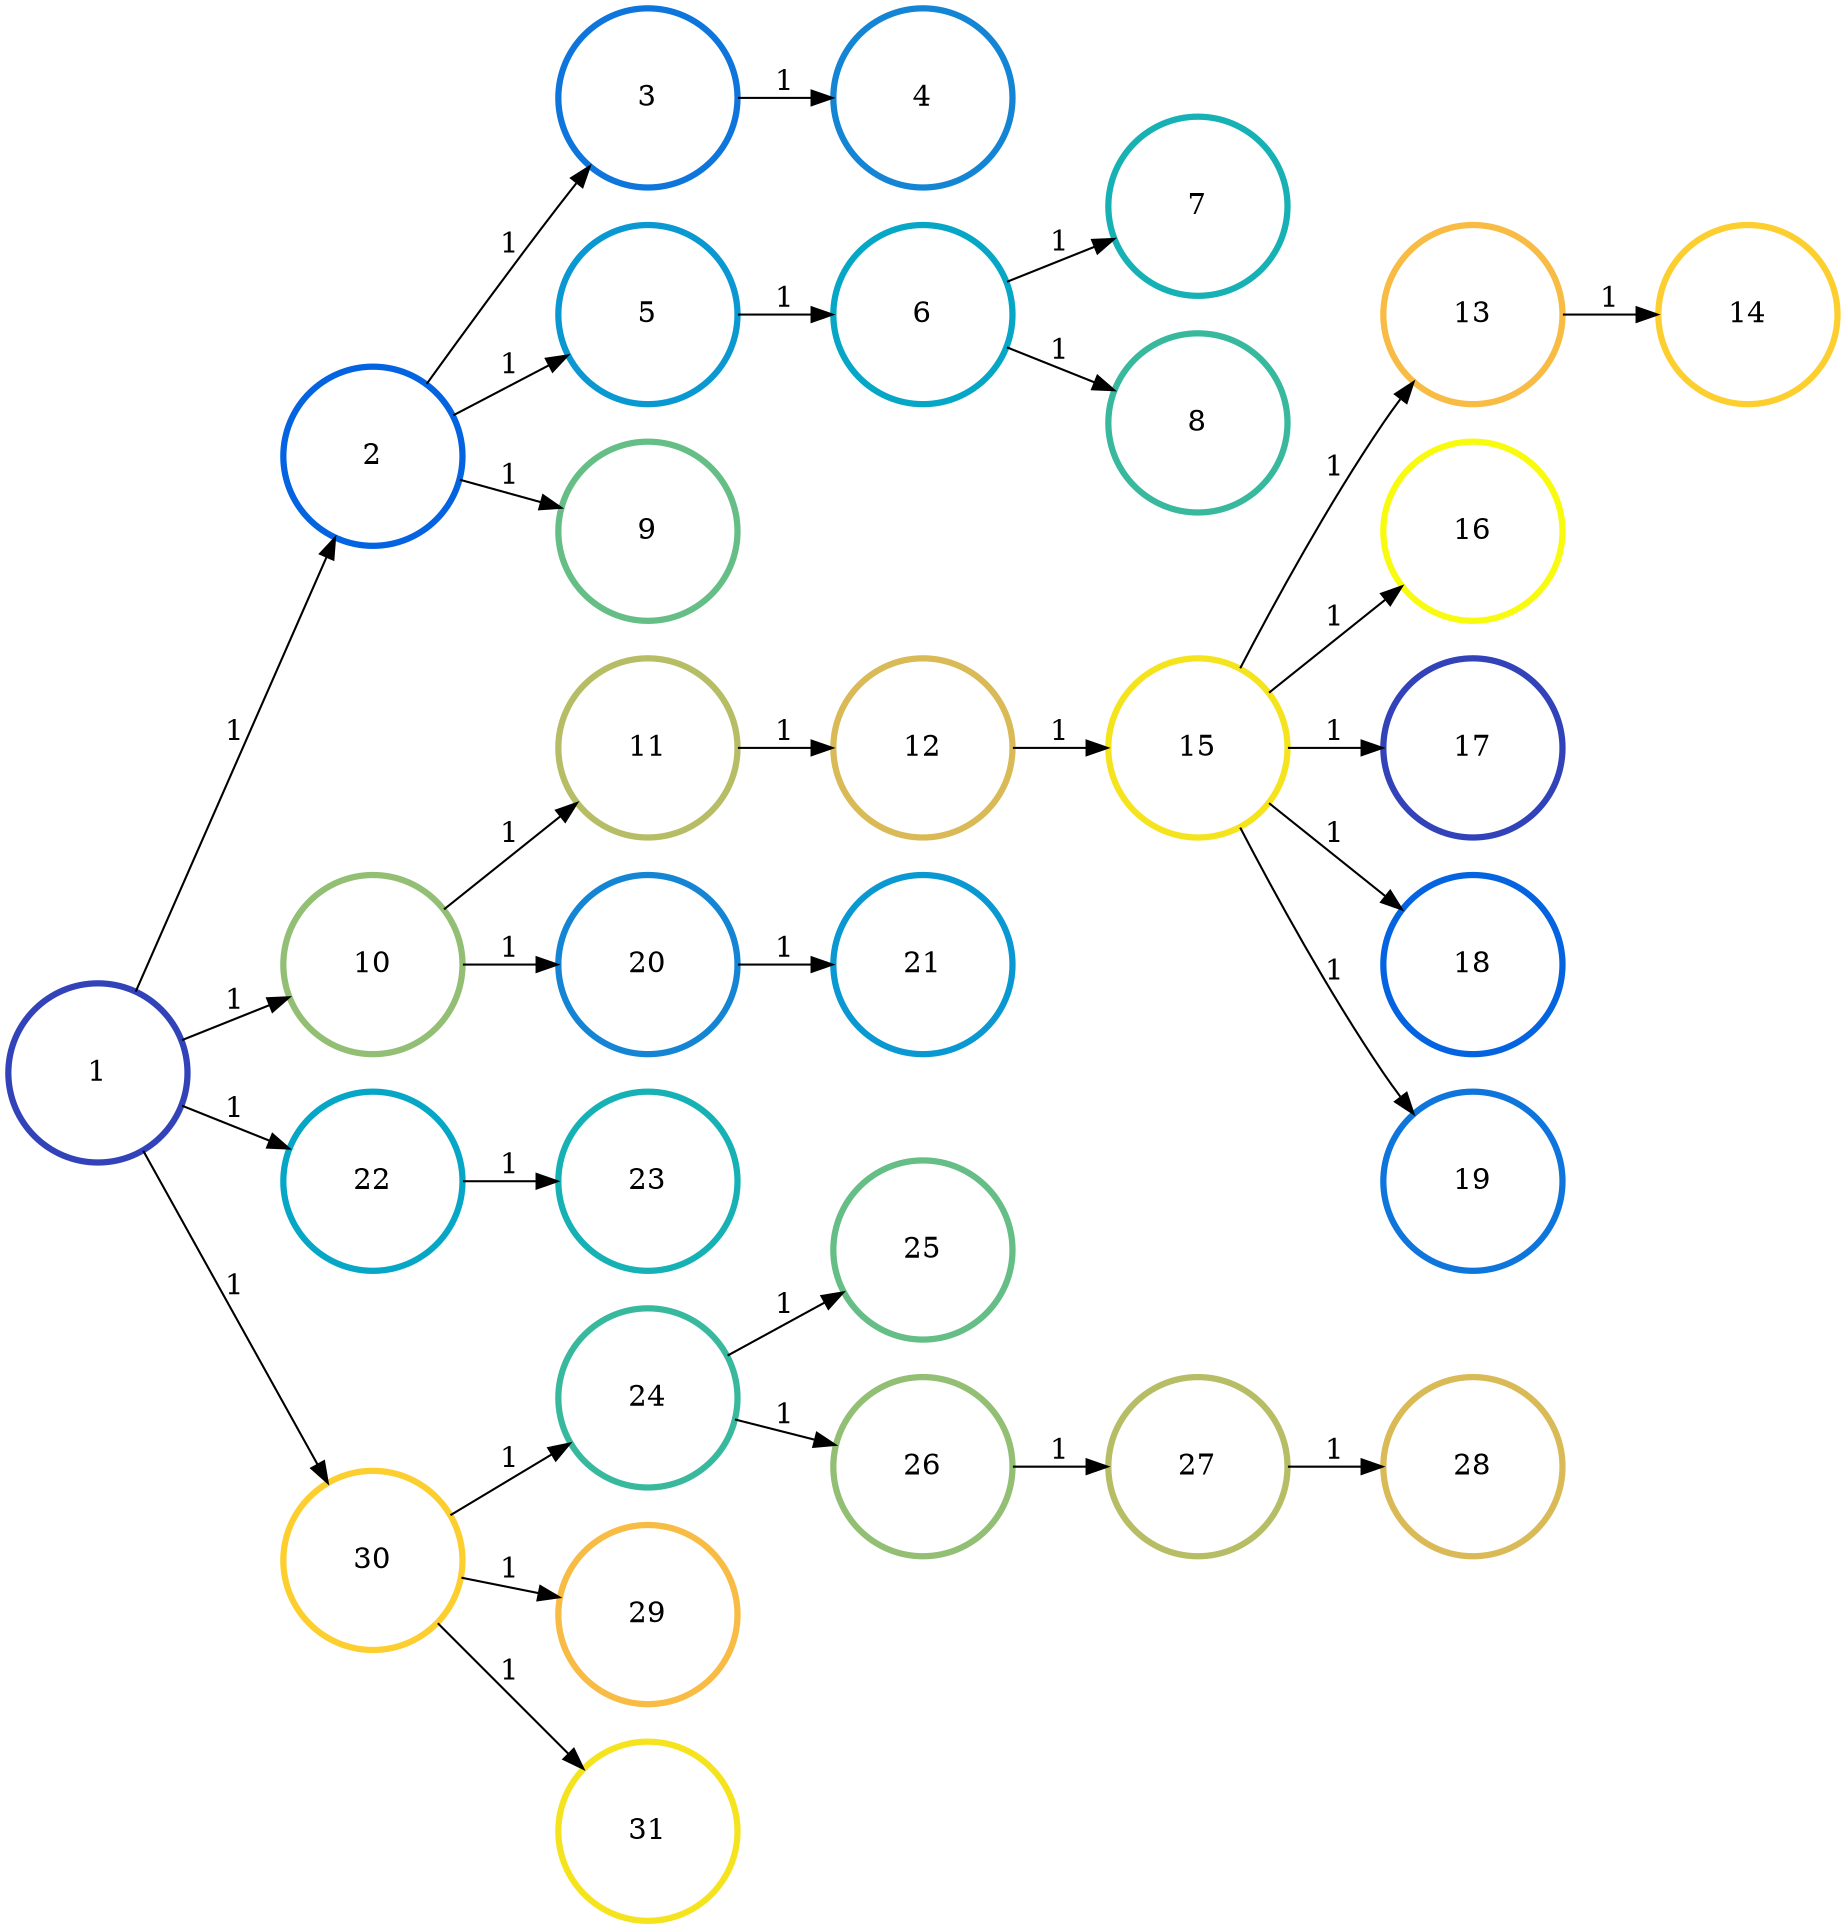 digraph N {
	overlap="false"
	rankdir="LR"
	0 [label="1",width=1.2,height=1.2,style="",penwidth=3,color="#3243BA"]
	1 [label="2",width=1.2,height=1.2,style="",penwidth=3,color="#0363E1"]
	2 [label="3",width=1.2,height=1.2,style="",penwidth=3,color="#0D75DC"]
	3 [label="4",width=1.2,height=1.2,style="",penwidth=3,color="#1485D4"]
	4 [label="5",width=1.2,height=1.2,style="",penwidth=3,color="#0998D1"]
	5 [label="6",width=1.2,height=1.2,style="",penwidth=3,color="#06A7C6"]
	6 [label="7",width=1.2,height=1.2,style="",penwidth=3,color="#15B1B4"]
	7 [label="8",width=1.2,height=1.2,style="",penwidth=3,color="#38B99E"]
	8 [label="9",width=1.2,height=1.2,style="",penwidth=3,color="#65BE86"]
	9 [label="10",width=1.2,height=1.2,style="",penwidth=3,color="#92BF73"]
	10 [label="11",width=1.2,height=1.2,style="",penwidth=3,color="#B7BD64"]
	11 [label="12",width=1.2,height=1.2,style="",penwidth=3,color="#D9BA56"]
	12 [label="13",width=1.2,height=1.2,style="",penwidth=3,color="#F8BB44"]
	13 [label="14",width=1.2,height=1.2,style="",penwidth=3,color="#FCCE2E"]
	14 [label="15",width=1.2,height=1.2,style="",penwidth=3,color="#F5E41D"]
	15 [label="16",width=1.2,height=1.2,style="",penwidth=3,color="#F9FB0E"]
	16 [label="17",width=1.2,height=1.2,style="",penwidth=3,color="#3243BA"]
	17 [label="18",width=1.2,height=1.2,style="",penwidth=3,color="#0363E1"]
	18 [label="19",width=1.2,height=1.2,style="",penwidth=3,color="#0D75DC"]
	19 [label="20",width=1.2,height=1.2,style="",penwidth=3,color="#1485D4"]
	20 [label="21",width=1.2,height=1.2,style="",penwidth=3,color="#0998D1"]
	21 [label="22",width=1.2,height=1.2,style="",penwidth=3,color="#06A7C6"]
	22 [label="23",width=1.2,height=1.2,style="",penwidth=3,color="#15B1B4"]
	23 [label="24",width=1.2,height=1.2,style="",penwidth=3,color="#38B99E"]
	24 [label="25",width=1.2,height=1.2,style="",penwidth=3,color="#65BE86"]
	25 [label="26",width=1.2,height=1.2,style="",penwidth=3,color="#92BF73"]
	26 [label="27",width=1.2,height=1.2,style="",penwidth=3,color="#B7BD64"]
	27 [label="28",width=1.2,height=1.2,style="",penwidth=3,color="#D9BA56"]
	28 [label="29",width=1.2,height=1.2,style="",penwidth=3,color="#F8BB44"]
	29 [label="30",width=1.2,height=1.2,style="",penwidth=3,color="#FCCE2E"]
	30 [label="31",width=1.2,height=1.2,style="",penwidth=3,color="#F5E41D"]
	0 -> 1 [penwidth=1,color=black,label="1"]
	0 -> 9 [penwidth=1,color=black,label="1"]
	0 -> 21 [penwidth=1,color=black,label="1"]
	0 -> 29 [penwidth=1,color=black,label="1"]
	1 -> 2 [penwidth=1,color=black,label="1"]
	1 -> 4 [penwidth=1,color=black,label="1"]
	1 -> 8 [penwidth=1,color=black,label="1"]
	2 -> 3 [penwidth=1,color=black,label="1"]
	4 -> 5 [penwidth=1,color=black,label="1"]
	5 -> 6 [penwidth=1,color=black,label="1"]
	5 -> 7 [penwidth=1,color=black,label="1"]
	9 -> 10 [penwidth=1,color=black,label="1"]
	9 -> 19 [penwidth=1,color=black,label="1"]
	10 -> 11 [penwidth=1,color=black,label="1"]
	11 -> 14 [penwidth=1,color=black,label="1"]
	12 -> 13 [penwidth=1,color=black,label="1"]
	14 -> 12 [penwidth=1,color=black,label="1"]
	14 -> 15 [penwidth=1,color=black,label="1"]
	14 -> 16 [penwidth=1,color=black,label="1"]
	14 -> 17 [penwidth=1,color=black,label="1"]
	14 -> 18 [penwidth=1,color=black,label="1"]
	19 -> 20 [penwidth=1,color=black,label="1"]
	21 -> 22 [penwidth=1,color=black,label="1"]
	23 -> 24 [penwidth=1,color=black,label="1"]
	23 -> 25 [penwidth=1,color=black,label="1"]
	25 -> 26 [penwidth=1,color=black,label="1"]
	26 -> 27 [penwidth=1,color=black,label="1"]
	29 -> 23 [penwidth=1,color=black,label="1"]
	29 -> 28 [penwidth=1,color=black,label="1"]
	29 -> 30 [penwidth=1,color=black,label="1"]
}
